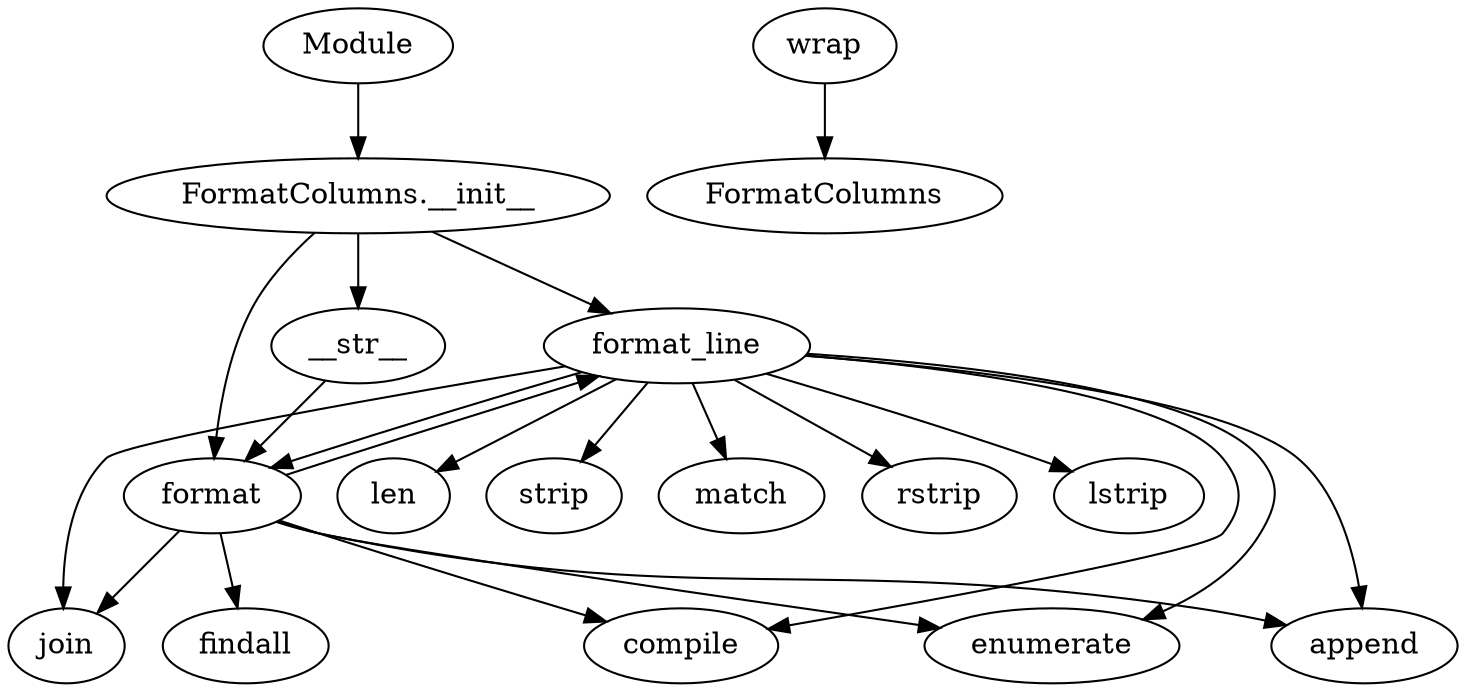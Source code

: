 strict digraph  {
format_line;
compile;
enumerate;
len;
strip;
match;
format;
rstrip;
lstrip;
append;
join;
findall;
__str__;
wrap;
FormatColumns;
Module;
"FormatColumns.__init__";
format_line -> compile;
format_line -> enumerate;
format_line -> len;
format_line -> strip;
format_line -> match;
format_line -> format;
format_line -> rstrip;
format_line -> lstrip;
format_line -> append;
format_line -> join;
format -> compile;
format -> enumerate;
format -> findall;
format -> format_line;
format -> append;
format -> join;
__str__ -> format;
wrap -> FormatColumns;
Module -> "FormatColumns.__init__";
"FormatColumns.__init__" -> format_line;
"FormatColumns.__init__" -> format;
"FormatColumns.__init__" -> __str__;
}
